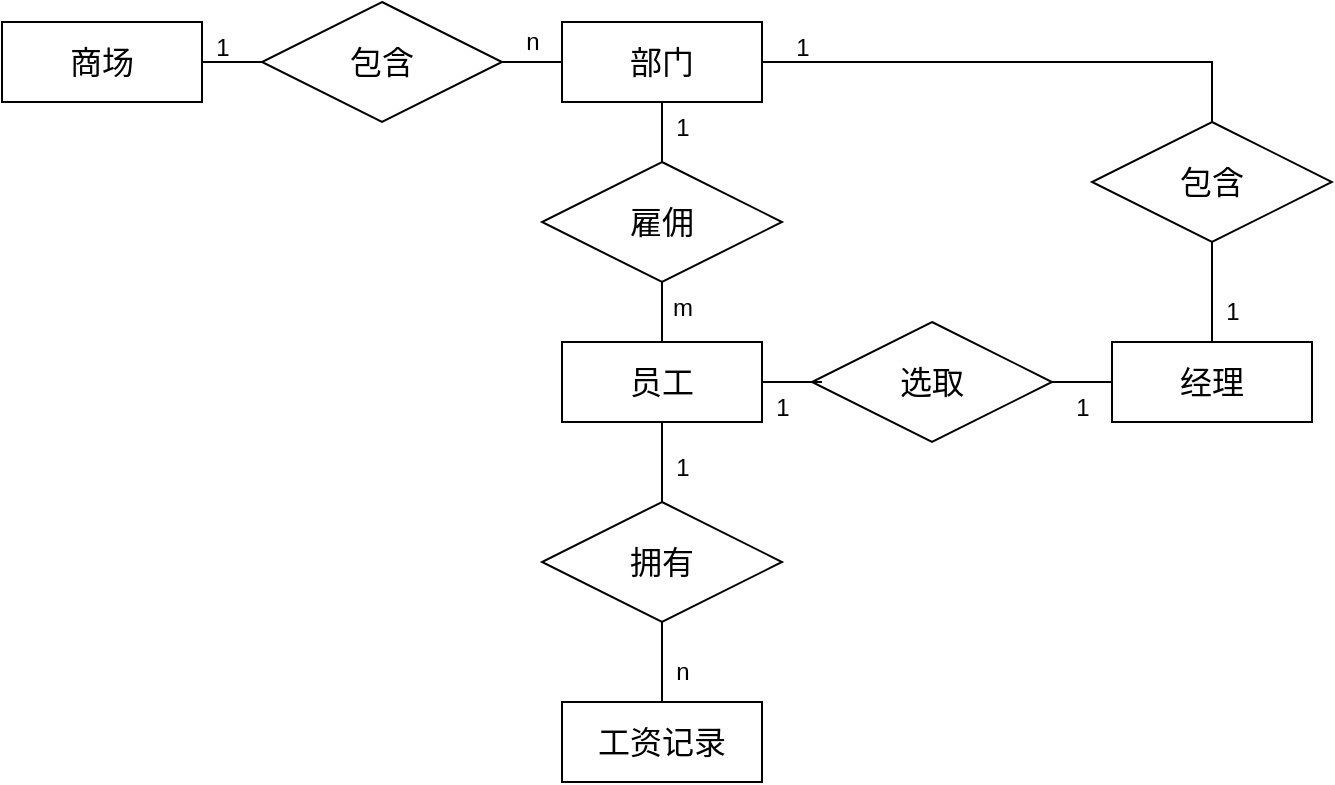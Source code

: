 <mxfile version="22.0.8" type="github">
  <diagram id="R2lEEEUBdFMjLlhIrx00" name="Page-1">
    <mxGraphModel dx="777" dy="822" grid="1" gridSize="10" guides="1" tooltips="1" connect="1" arrows="1" fold="1" page="1" pageScale="1" pageWidth="850" pageHeight="1100" math="0" shadow="0" extFonts="Permanent Marker^https://fonts.googleapis.com/css?family=Permanent+Marker">
      <root>
        <mxCell id="0" />
        <mxCell id="1" parent="0" />
        <mxCell id="c5oPRYj7tfCXE66ZDy4M-2" value="商场" style="whiteSpace=wrap;html=1;align=center;fontSize=16;" parent="1" vertex="1">
          <mxGeometry x="20" y="130" width="100" height="40" as="geometry" />
        </mxCell>
        <mxCell id="c5oPRYj7tfCXE66ZDy4M-3" value="部门" style="whiteSpace=wrap;html=1;align=center;fontSize=16;" parent="1" vertex="1">
          <mxGeometry x="300" y="130" width="100" height="40" as="geometry" />
        </mxCell>
        <mxCell id="c5oPRYj7tfCXE66ZDy4M-4" value="经理" style="whiteSpace=wrap;html=1;align=center;fontSize=16;" parent="1" vertex="1">
          <mxGeometry x="575" y="290" width="100" height="40" as="geometry" />
        </mxCell>
        <mxCell id="c5oPRYj7tfCXE66ZDy4M-5" value="员工" style="whiteSpace=wrap;html=1;align=center;fontSize=16;" parent="1" vertex="1">
          <mxGeometry x="300" y="290" width="100" height="40" as="geometry" />
        </mxCell>
        <mxCell id="c5oPRYj7tfCXE66ZDy4M-6" value="工资记录" style="whiteSpace=wrap;html=1;align=center;fontSize=16;" parent="1" vertex="1">
          <mxGeometry x="300" y="470" width="100" height="40" as="geometry" />
        </mxCell>
        <mxCell id="c5oPRYj7tfCXE66ZDy4M-7" value="包含" style="shape=rhombus;perimeter=rhombusPerimeter;whiteSpace=wrap;html=1;align=center;fontSize=16;" parent="1" vertex="1">
          <mxGeometry x="150" y="120" width="120" height="60" as="geometry" />
        </mxCell>
        <mxCell id="c5oPRYj7tfCXE66ZDy4M-8" value="选取" style="shape=rhombus;perimeter=rhombusPerimeter;whiteSpace=wrap;html=1;align=center;fontSize=16;" parent="1" vertex="1">
          <mxGeometry x="425" y="280" width="120" height="60" as="geometry" />
        </mxCell>
        <mxCell id="c5oPRYj7tfCXE66ZDy4M-10" value="雇佣" style="shape=rhombus;perimeter=rhombusPerimeter;whiteSpace=wrap;html=1;align=center;fontSize=16;" parent="1" vertex="1">
          <mxGeometry x="290" y="200" width="120" height="60" as="geometry" />
        </mxCell>
        <mxCell id="c5oPRYj7tfCXE66ZDy4M-11" value="包含" style="shape=rhombus;perimeter=rhombusPerimeter;whiteSpace=wrap;html=1;align=center;fontSize=16;" parent="1" vertex="1">
          <mxGeometry x="565" y="180" width="120" height="60" as="geometry" />
        </mxCell>
        <mxCell id="c5oPRYj7tfCXE66ZDy4M-12" value="拥有" style="shape=rhombus;perimeter=rhombusPerimeter;whiteSpace=wrap;html=1;align=center;fontSize=16;" parent="1" vertex="1">
          <mxGeometry x="290" y="370" width="120" height="60" as="geometry" />
        </mxCell>
        <mxCell id="c5oPRYj7tfCXE66ZDy4M-16" value="" style="line;strokeWidth=1;rotatable=0;dashed=0;labelPosition=right;align=left;verticalAlign=middle;spacingTop=0;spacingLeft=6;points=[];portConstraint=eastwest;fontSize=16;" parent="1" vertex="1">
          <mxGeometry x="120" y="145" width="30" height="10" as="geometry" />
        </mxCell>
        <mxCell id="IqiTlIZHoQaQNQQ382Wb-2" value="" style="line;strokeWidth=1;rotatable=0;dashed=0;labelPosition=right;align=left;verticalAlign=middle;spacingTop=0;spacingLeft=6;points=[];portConstraint=eastwest;fontSize=16;" vertex="1" parent="1">
          <mxGeometry x="270" y="145" width="30" height="10" as="geometry" />
        </mxCell>
        <mxCell id="IqiTlIZHoQaQNQQ382Wb-3" value="" style="line;strokeWidth=1;rotatable=0;dashed=0;labelPosition=right;align=left;verticalAlign=middle;spacingTop=0;spacingLeft=6;points=[];portConstraint=eastwest;fontSize=16;" vertex="1" parent="1">
          <mxGeometry x="400" y="305" width="30" height="10" as="geometry" />
        </mxCell>
        <mxCell id="IqiTlIZHoQaQNQQ382Wb-4" value="" style="line;strokeWidth=1;rotatable=0;dashed=0;labelPosition=right;align=left;verticalAlign=middle;spacingTop=0;spacingLeft=6;points=[];portConstraint=eastwest;fontSize=16;" vertex="1" parent="1">
          <mxGeometry x="545" y="305" width="30" height="10" as="geometry" />
        </mxCell>
        <mxCell id="IqiTlIZHoQaQNQQ382Wb-8" value="" style="endArrow=none;html=1;rounded=0;entryX=0.5;entryY=1;entryDx=0;entryDy=0;exitX=0.5;exitY=0;exitDx=0;exitDy=0;" edge="1" parent="1" source="c5oPRYj7tfCXE66ZDy4M-10" target="c5oPRYj7tfCXE66ZDy4M-3">
          <mxGeometry width="50" height="50" relative="1" as="geometry">
            <mxPoint x="380" y="450" as="sourcePoint" />
            <mxPoint x="430" y="400" as="targetPoint" />
          </mxGeometry>
        </mxCell>
        <mxCell id="IqiTlIZHoQaQNQQ382Wb-10" value="" style="endArrow=none;html=1;rounded=0;entryX=0.5;entryY=1;entryDx=0;entryDy=0;exitX=0.5;exitY=0;exitDx=0;exitDy=0;" edge="1" parent="1" source="c5oPRYj7tfCXE66ZDy4M-5" target="c5oPRYj7tfCXE66ZDy4M-10">
          <mxGeometry width="50" height="50" relative="1" as="geometry">
            <mxPoint x="360" y="210" as="sourcePoint" />
            <mxPoint x="360" y="180" as="targetPoint" />
          </mxGeometry>
        </mxCell>
        <mxCell id="IqiTlIZHoQaQNQQ382Wb-12" value="" style="endArrow=none;html=1;rounded=0;exitX=1;exitY=0.5;exitDx=0;exitDy=0;entryX=0.5;entryY=0;entryDx=0;entryDy=0;" edge="1" parent="1" source="c5oPRYj7tfCXE66ZDy4M-3" target="c5oPRYj7tfCXE66ZDy4M-11">
          <mxGeometry width="50" height="50" relative="1" as="geometry">
            <mxPoint x="380" y="450" as="sourcePoint" />
            <mxPoint x="430" y="400" as="targetPoint" />
            <Array as="points">
              <mxPoint x="625" y="150" />
            </Array>
          </mxGeometry>
        </mxCell>
        <mxCell id="IqiTlIZHoQaQNQQ382Wb-13" value="" style="endArrow=none;html=1;rounded=0;entryX=0.5;entryY=1;entryDx=0;entryDy=0;exitX=0.5;exitY=0;exitDx=0;exitDy=0;" edge="1" parent="1" source="c5oPRYj7tfCXE66ZDy4M-4" target="c5oPRYj7tfCXE66ZDy4M-11">
          <mxGeometry width="50" height="50" relative="1" as="geometry">
            <mxPoint x="380" y="450" as="sourcePoint" />
            <mxPoint x="430" y="400" as="targetPoint" />
          </mxGeometry>
        </mxCell>
        <mxCell id="IqiTlIZHoQaQNQQ382Wb-22" value="" style="endArrow=none;html=1;rounded=0;exitX=0.5;exitY=0;exitDx=0;exitDy=0;entryX=0.5;entryY=1;entryDx=0;entryDy=0;" edge="1" parent="1" source="c5oPRYj7tfCXE66ZDy4M-12" target="c5oPRYj7tfCXE66ZDy4M-5">
          <mxGeometry width="50" height="50" relative="1" as="geometry">
            <mxPoint x="380" y="350" as="sourcePoint" />
            <mxPoint x="430" y="300" as="targetPoint" />
          </mxGeometry>
        </mxCell>
        <mxCell id="IqiTlIZHoQaQNQQ382Wb-23" value="" style="endArrow=none;html=1;rounded=0;exitX=0.5;exitY=0;exitDx=0;exitDy=0;entryX=0.5;entryY=1;entryDx=0;entryDy=0;" edge="1" parent="1" source="c5oPRYj7tfCXE66ZDy4M-6" target="c5oPRYj7tfCXE66ZDy4M-12">
          <mxGeometry width="50" height="50" relative="1" as="geometry">
            <mxPoint x="360" y="380" as="sourcePoint" />
            <mxPoint x="360" y="340" as="targetPoint" />
          </mxGeometry>
        </mxCell>
        <mxCell id="IqiTlIZHoQaQNQQ382Wb-24" value="1" style="text;html=1;align=center;verticalAlign=middle;resizable=0;points=[];autosize=1;strokeColor=none;fillColor=none;" vertex="1" parent="1">
          <mxGeometry x="115" y="128" width="30" height="30" as="geometry" />
        </mxCell>
        <mxCell id="IqiTlIZHoQaQNQQ382Wb-25" value="n" style="text;html=1;align=center;verticalAlign=middle;resizable=0;points=[];autosize=1;strokeColor=none;fillColor=none;" vertex="1" parent="1">
          <mxGeometry x="270" y="125" width="30" height="30" as="geometry" />
        </mxCell>
        <mxCell id="IqiTlIZHoQaQNQQ382Wb-26" value="1" style="text;html=1;align=center;verticalAlign=middle;resizable=0;points=[];autosize=1;strokeColor=none;fillColor=none;" vertex="1" parent="1">
          <mxGeometry x="405" y="128" width="30" height="30" as="geometry" />
        </mxCell>
        <mxCell id="IqiTlIZHoQaQNQQ382Wb-27" value="1" style="text;html=1;align=center;verticalAlign=middle;resizable=0;points=[];autosize=1;strokeColor=none;fillColor=none;" vertex="1" parent="1">
          <mxGeometry x="620" y="260" width="30" height="30" as="geometry" />
        </mxCell>
        <mxCell id="IqiTlIZHoQaQNQQ382Wb-28" value="1" style="text;html=1;align=center;verticalAlign=middle;resizable=0;points=[];autosize=1;strokeColor=none;fillColor=none;" vertex="1" parent="1">
          <mxGeometry x="345" y="168" width="30" height="30" as="geometry" />
        </mxCell>
        <mxCell id="IqiTlIZHoQaQNQQ382Wb-29" value="m" style="text;html=1;align=center;verticalAlign=middle;resizable=0;points=[];autosize=1;strokeColor=none;fillColor=none;" vertex="1" parent="1">
          <mxGeometry x="345" y="258" width="30" height="30" as="geometry" />
        </mxCell>
        <mxCell id="IqiTlIZHoQaQNQQ382Wb-30" value="1" style="text;html=1;align=center;verticalAlign=middle;resizable=0;points=[];autosize=1;strokeColor=none;fillColor=none;" vertex="1" parent="1">
          <mxGeometry x="345" y="338" width="30" height="30" as="geometry" />
        </mxCell>
        <mxCell id="IqiTlIZHoQaQNQQ382Wb-31" value="n" style="text;html=1;align=center;verticalAlign=middle;resizable=0;points=[];autosize=1;strokeColor=none;fillColor=none;" vertex="1" parent="1">
          <mxGeometry x="345" y="440" width="30" height="30" as="geometry" />
        </mxCell>
        <mxCell id="IqiTlIZHoQaQNQQ382Wb-32" value="1" style="text;html=1;align=center;verticalAlign=middle;resizable=0;points=[];autosize=1;strokeColor=none;fillColor=none;" vertex="1" parent="1">
          <mxGeometry x="395" y="308" width="30" height="30" as="geometry" />
        </mxCell>
        <mxCell id="IqiTlIZHoQaQNQQ382Wb-33" value="1" style="text;html=1;align=center;verticalAlign=middle;resizable=0;points=[];autosize=1;strokeColor=none;fillColor=none;" vertex="1" parent="1">
          <mxGeometry x="545" y="308" width="30" height="30" as="geometry" />
        </mxCell>
      </root>
    </mxGraphModel>
  </diagram>
</mxfile>
